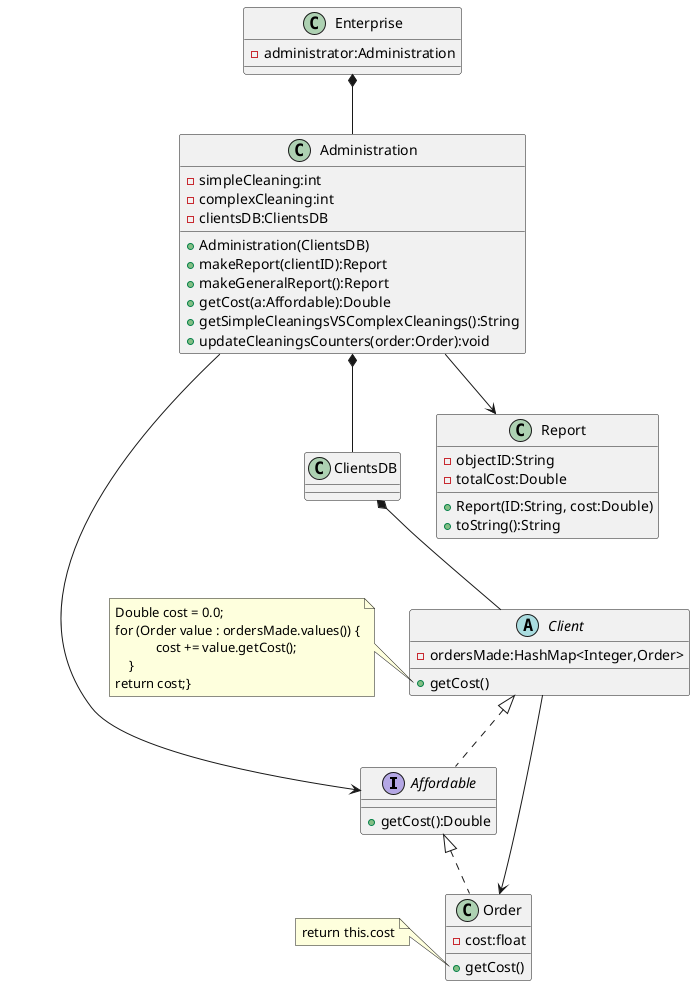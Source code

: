 @startuml
'https://plantuml.com/class-diagram

interface Affordable{
    +getCost():Double
}

'interface Reportable{
'    makeReport()
'}
class Administration{
    -simpleCleaning:int
    -complexCleaning:int
    -clientsDB:ClientsDB
    +Administration(ClientsDB)
    +makeReport(clientID):Report
    +makeGeneralReport():Report
    +getCost(a:Affordable):Double
    +getSimpleCleaningsVSComplexCleanings():String
    +updateCleaningsCounters(order:Order):void
}

note left of Administration::setClientDB
clientsDB = super.clientsDB.getInstance()
end note
note left of Administration::makeGeneralReport
float generalCost;
generalCost = clientsDB.forEach((c : clients)-> c.getCost)
return new Report(null, generalCost);
end note
note left of Administration::makeReport
float clientCost;
clientCost = clientsDB.clients.filter(c.getID() == clientID).getCost()
return new Report(clientID, clientCost);
end note

class ClientsDB{

}

abstract class Client{
    - ordersMade:HashMap<Integer,Order>
    + getCost()
}
note left of Client::getCost
Double cost = 0.0;
for (Order value : ordersMade.values()) {
            cost += value.getCost();
    }
return cost;}
end note

class Order implements Affordable{
    -cost:float
    +getCost()
}
note left of Order::getCost
return this.cost
end note

class Report{
-objectID:String
-totalCost:Double
+Report(ID:String, cost:Double)
+toString():String
}
'interface Printable{
'    +print(p:Printable);
'}
'class ReportPrinter implements Printable{
'    +print(p:Printable);
'}

class Enterprise{
    -administrator:Administration
}
Enterprise *-- Administration
Administration -right-> Affordable
Administration *-- ClientsDB
Administration --> Report
Client -->Order
Client <|.. Affordable

ClientsDB *-- Client

'crear el package Report V
'crear la clase admin V
'hacer el constructor de admin pasandole la clientDB
'hacer que client y order implnten Affordable V
'crear el listado de ordenes en client V
'pasarle la orden una vez confirmada V

@enduml